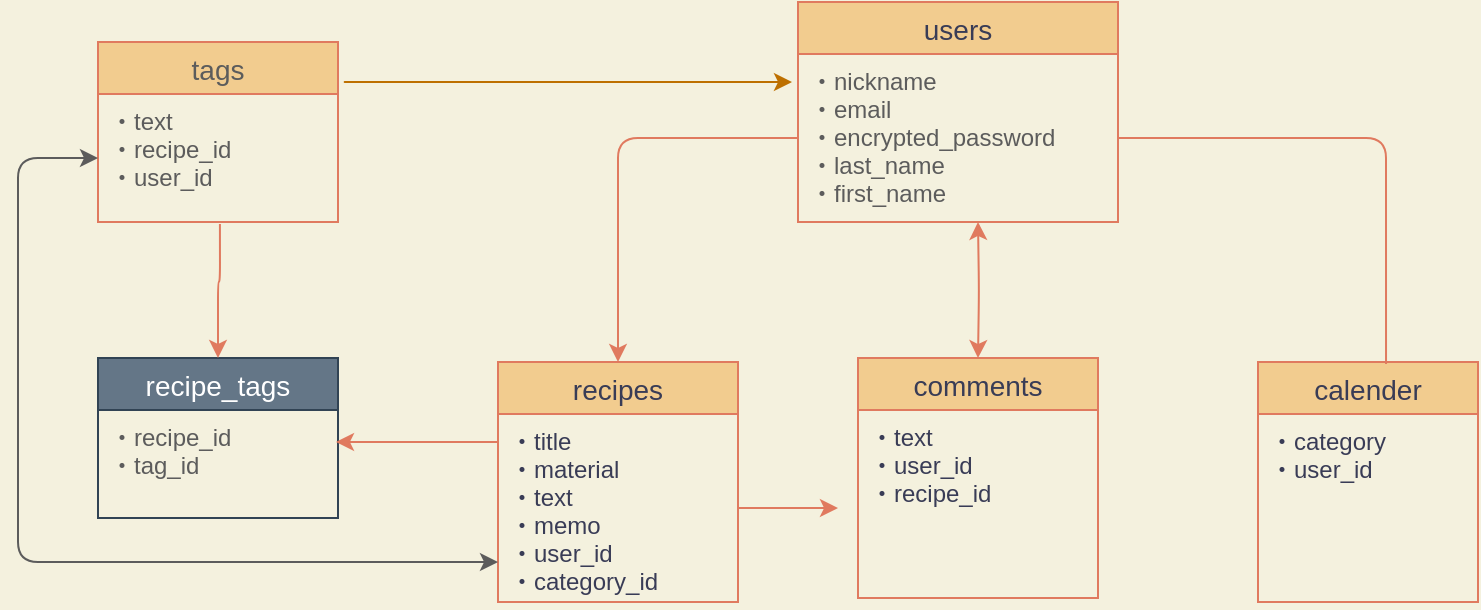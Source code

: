 <mxfile>
    <diagram id="oPeskpVFPj2_1eeX8igM" name="ページ1">
        <mxGraphModel dx="321" dy="566" grid="1" gridSize="10" guides="1" tooltips="1" connect="1" arrows="1" fold="1" page="1" pageScale="1" pageWidth="827" pageHeight="1169" background="#F4F1DE" math="0" shadow="0">
            <root>
                <mxCell id="0"/>
                <mxCell id="1" parent="0"/>
                <mxCell id="2" value="comments" style="swimlane;fontStyle=0;childLayout=stackLayout;horizontal=1;startSize=26;horizontalStack=0;resizeParent=1;resizeParentMax=0;resizeLast=0;collapsible=1;marginBottom=0;align=center;fontSize=14;fillColor=#F2CC8F;strokeColor=#E07A5F;fontColor=#393C56;" parent="1" vertex="1">
                    <mxGeometry x="440" y="198" width="120" height="120" as="geometry"/>
                </mxCell>
                <mxCell id="4" value="・text&#10;・user_id&#10;・recipe_id" style="text;strokeColor=none;fillColor=none;spacingLeft=4;spacingRight=4;overflow=hidden;rotatable=0;points=[[0,0.5],[1,0.5]];portConstraint=eastwest;fontSize=12;fontColor=#393C56;" parent="2" vertex="1">
                    <mxGeometry y="26" width="120" height="94" as="geometry"/>
                </mxCell>
                <mxCell id="10" value="calender" style="swimlane;fontStyle=0;childLayout=stackLayout;horizontal=1;startSize=26;horizontalStack=0;resizeParent=1;resizeParentMax=0;resizeLast=0;collapsible=1;marginBottom=0;align=center;fontSize=14;fillColor=#F2CC8F;strokeColor=#E07A5F;fontColor=#393C56;" parent="1" vertex="1">
                    <mxGeometry x="640" y="200" width="110" height="120" as="geometry"/>
                </mxCell>
                <mxCell id="11" value="・category&#10;・user_id" style="text;strokeColor=none;fillColor=none;spacingLeft=4;spacingRight=4;overflow=hidden;rotatable=0;points=[[0,0.5],[1,0.5]];portConstraint=eastwest;fontSize=12;fontColor=#393C56;" parent="10" vertex="1">
                    <mxGeometry y="26" width="110" height="94" as="geometry"/>
                </mxCell>
                <mxCell id="14" value="recipes" style="swimlane;fontStyle=0;childLayout=stackLayout;horizontal=1;startSize=26;horizontalStack=0;resizeParent=1;resizeParentMax=0;resizeLast=0;collapsible=1;marginBottom=0;align=center;fontSize=14;fillColor=#F2CC8F;strokeColor=#E07A5F;fontColor=#393C56;" parent="1" vertex="1">
                    <mxGeometry x="260" y="200" width="120" height="120" as="geometry"/>
                </mxCell>
                <mxCell id="15" value="・title&#10;・material&#10;・text&#10;・memo&#10;・user_id&#10;・category_id" style="text;strokeColor=none;fillColor=none;spacingLeft=4;spacingRight=4;overflow=hidden;rotatable=0;points=[[0,0.5],[1,0.5]];portConstraint=eastwest;fontSize=12;fontColor=#393C56;" parent="14" vertex="1">
                    <mxGeometry y="26" width="120" height="94" as="geometry"/>
                </mxCell>
                <mxCell id="19" value="users" style="swimlane;fontStyle=0;childLayout=stackLayout;horizontal=1;startSize=26;horizontalStack=0;resizeParent=1;resizeParentMax=0;resizeLast=0;collapsible=1;marginBottom=0;align=center;fontSize=14;rounded=0;sketch=0;fontColor=#393C56;strokeColor=#E07A5F;fillColor=#F2CC8F;" parent="1" vertex="1">
                    <mxGeometry x="410" y="20" width="160" height="110" as="geometry"/>
                </mxCell>
                <mxCell id="21" value="・nickname&#10;・email&#10;・encrypted_password&#10;・last_name&#10;・first_name" style="text;strokeColor=none;fillColor=none;spacingLeft=4;spacingRight=4;overflow=hidden;rotatable=0;points=[[0,0.5],[1,0.5]];portConstraint=eastwest;fontSize=12;fontColor=#5C5C5C;" parent="19" vertex="1">
                    <mxGeometry y="26" width="160" height="84" as="geometry"/>
                </mxCell>
                <mxCell id="25" style="edgeStyle=orthogonalEdgeStyle;curved=0;rounded=1;sketch=0;orthogonalLoop=1;jettySize=auto;html=1;exitX=1;exitY=0.5;exitDx=0;exitDy=0;entryX=0.582;entryY=0.008;entryDx=0;entryDy=0;entryPerimeter=0;fontColor=#5C5C5C;strokeColor=#E07A5F;fillColor=#F2CC8F;endArrow=none;endFill=0;" parent="1" source="21" target="10" edge="1">
                    <mxGeometry relative="1" as="geometry"/>
                </mxCell>
                <mxCell id="26" style="edgeStyle=orthogonalEdgeStyle;curved=0;rounded=1;sketch=0;orthogonalLoop=1;jettySize=auto;html=1;entryX=0.5;entryY=0;entryDx=0;entryDy=0;fontColor=#5C5C5C;endArrow=classic;endFill=1;strokeColor=#E07A5F;fillColor=#F2CC8F;startArrow=classic;startFill=1;" parent="1" target="2" edge="1">
                    <mxGeometry relative="1" as="geometry">
                        <mxPoint x="500" y="130" as="sourcePoint"/>
                    </mxGeometry>
                </mxCell>
                <mxCell id="27" style="edgeStyle=orthogonalEdgeStyle;curved=0;rounded=1;sketch=0;orthogonalLoop=1;jettySize=auto;html=1;exitX=0;exitY=0.5;exitDx=0;exitDy=0;entryX=0.5;entryY=0;entryDx=0;entryDy=0;fontColor=#5C5C5C;startArrow=none;startFill=0;endArrow=classic;endFill=1;strokeColor=#E07A5F;fillColor=#F2CC8F;" parent="1" source="21" target="14" edge="1">
                    <mxGeometry relative="1" as="geometry"/>
                </mxCell>
                <mxCell id="29" value="tags" style="swimlane;fontStyle=0;childLayout=stackLayout;horizontal=1;startSize=26;horizontalStack=0;resizeParent=1;resizeParentMax=0;resizeLast=0;collapsible=1;marginBottom=0;align=center;fontSize=14;rounded=0;sketch=0;fontColor=#5C5C5C;strokeColor=#E07A5F;fillColor=#F2CC8F;" parent="1" vertex="1">
                    <mxGeometry x="60" y="40" width="120" height="90" as="geometry"/>
                </mxCell>
                <mxCell id="32" value="・text&#10;・recipe_id&#10;・user_id" style="text;strokeColor=none;fillColor=none;spacingLeft=4;spacingRight=4;overflow=hidden;rotatable=0;points=[[0,0.5],[1,0.5]];portConstraint=eastwest;fontSize=12;fontColor=#5C5C5C;" parent="29" vertex="1">
                    <mxGeometry y="26" width="120" height="64" as="geometry"/>
                </mxCell>
                <mxCell id="33" value="recipe_tags" style="swimlane;fontStyle=0;childLayout=stackLayout;horizontal=1;startSize=26;horizontalStack=0;resizeParent=1;resizeParentMax=0;resizeLast=0;collapsible=1;marginBottom=0;align=center;fontSize=14;rounded=0;sketch=0;fontColor=#ffffff;strokeColor=#314354;fillColor=#647687;" parent="1" vertex="1">
                    <mxGeometry x="60" y="198" width="120" height="80" as="geometry"/>
                </mxCell>
                <mxCell id="35" value="・recipe_id&#10;・tag_id" style="text;strokeColor=none;fillColor=none;spacingLeft=4;spacingRight=4;overflow=hidden;rotatable=0;points=[[0,0.5],[1,0.5]];portConstraint=eastwest;fontSize=12;fontColor=#5C5C5C;" parent="33" vertex="1">
                    <mxGeometry y="26" width="120" height="54" as="geometry"/>
                </mxCell>
                <mxCell id="37" style="edgeStyle=orthogonalEdgeStyle;curved=0;rounded=1;sketch=0;orthogonalLoop=1;jettySize=auto;html=1;exitX=1;exitY=0.5;exitDx=0;exitDy=0;fontColor=#5C5C5C;startArrow=none;startFill=0;endArrow=classic;endFill=1;strokeColor=#E07A5F;fillColor=#F2CC8F;" parent="1" source="15" edge="1">
                    <mxGeometry relative="1" as="geometry">
                        <mxPoint x="430" y="273" as="targetPoint"/>
                    </mxGeometry>
                </mxCell>
                <mxCell id="38" style="edgeStyle=orthogonalEdgeStyle;curved=0;rounded=1;sketch=0;orthogonalLoop=1;jettySize=auto;html=1;exitX=0.508;exitY=1.016;exitDx=0;exitDy=0;entryX=0.5;entryY=0;entryDx=0;entryDy=0;fontColor=#5C5C5C;startArrow=none;startFill=0;endArrow=classic;endFill=1;strokeColor=#E07A5F;fillColor=#F2CC8F;exitPerimeter=0;" parent="1" source="32" target="33" edge="1">
                    <mxGeometry relative="1" as="geometry">
                        <Array as="points">
                            <mxPoint x="121" y="160"/>
                            <mxPoint x="120" y="160"/>
                        </Array>
                    </mxGeometry>
                </mxCell>
                <mxCell id="40" style="edgeStyle=orthogonalEdgeStyle;curved=0;rounded=1;sketch=0;orthogonalLoop=1;jettySize=auto;html=1;fontColor=#5C5C5C;startArrow=none;startFill=0;endArrow=classic;endFill=1;strokeColor=#E07A5F;fillColor=#F2CC8F;" parent="1" edge="1">
                    <mxGeometry relative="1" as="geometry">
                        <mxPoint x="260" y="240" as="sourcePoint"/>
                        <mxPoint x="179" y="240" as="targetPoint"/>
                        <Array as="points">
                            <mxPoint x="260" y="240"/>
                            <mxPoint x="179" y="240"/>
                        </Array>
                    </mxGeometry>
                </mxCell>
                <mxCell id="41" style="edgeStyle=orthogonalEdgeStyle;curved=0;rounded=1;sketch=0;orthogonalLoop=1;jettySize=auto;html=1;entryX=0;entryY=0.5;entryDx=0;entryDy=0;fontColor=#5C5C5C;startArrow=classic;startFill=1;endArrow=classic;endFill=1;fillColor=#F2CC8F;strokeColor=#5C5C5C;" parent="1" target="32" edge="1">
                    <mxGeometry relative="1" as="geometry">
                        <mxPoint x="260" y="300" as="sourcePoint"/>
                        <Array as="points">
                            <mxPoint x="260" y="300"/>
                            <mxPoint x="20" y="300"/>
                            <mxPoint x="20" y="98"/>
                        </Array>
                    </mxGeometry>
                </mxCell>
                <mxCell id="42" style="edgeStyle=orthogonalEdgeStyle;curved=0;rounded=1;sketch=0;orthogonalLoop=1;jettySize=auto;html=1;fontColor=#5C5C5C;startArrow=none;startFill=0;endArrow=classic;endFill=1;strokeColor=#BD7000;fillColor=#f0a30a;" parent="1" edge="1">
                    <mxGeometry relative="1" as="geometry">
                        <mxPoint x="190" y="60" as="sourcePoint"/>
                        <mxPoint x="407" y="60" as="targetPoint"/>
                        <Array as="points">
                            <mxPoint x="180" y="60"/>
                        </Array>
                    </mxGeometry>
                </mxCell>
            </root>
        </mxGraphModel>
    </diagram>
</mxfile>